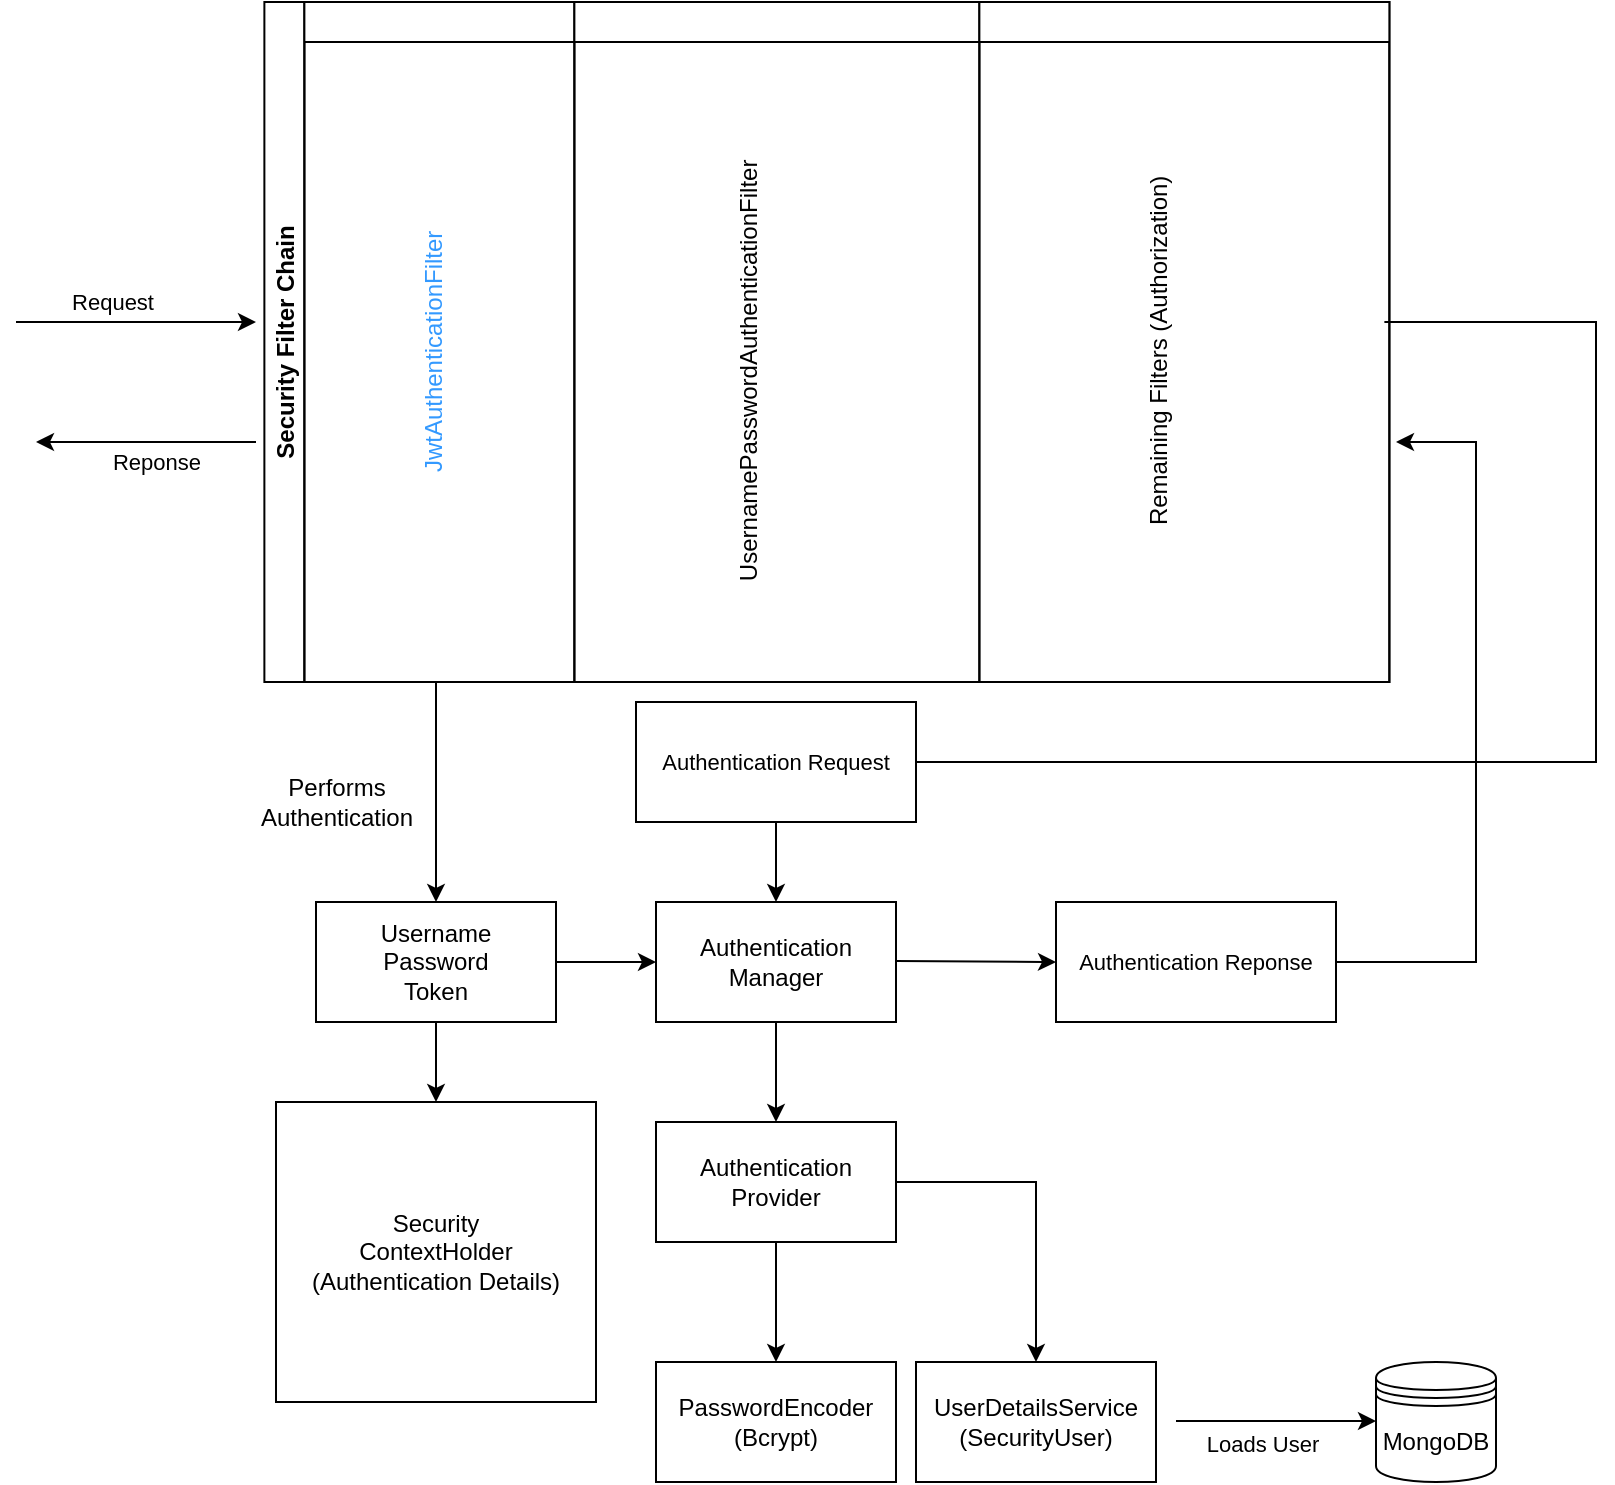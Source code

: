 <mxfile version="24.4.14" type="device">
  <diagram name="Page-1" id="mVvjk6Rp0ko1GjzzDK8i">
    <mxGraphModel dx="1234" dy="1180" grid="1" gridSize="10" guides="1" tooltips="1" connect="1" arrows="1" fold="1" page="1" pageScale="1" pageWidth="827" pageHeight="1169" math="0" shadow="0">
      <root>
        <mxCell id="0" />
        <mxCell id="1" parent="0" />
        <mxCell id="cssk-zQzJQYKFO6r5NDg-1" value="Security Filter Chain" style="swimlane;childLayout=stackLayout;resizeParent=1;resizeParentMax=0;startSize=20;horizontal=0;horizontalStack=1;" vertex="1" parent="1">
          <mxGeometry x="134.19" y="140" width="562.5" height="340" as="geometry" />
        </mxCell>
        <mxCell id="cssk-zQzJQYKFO6r5NDg-2" value="" style="swimlane;startSize=20;" vertex="1" parent="cssk-zQzJQYKFO6r5NDg-1">
          <mxGeometry x="20" width="135" height="340" as="geometry" />
        </mxCell>
        <mxCell id="cssk-zQzJQYKFO6r5NDg-9" value="&lt;font color=&quot;#3399ff&quot;&gt;JwtAuthenticationFilter&lt;/font&gt;" style="text;html=1;align=center;verticalAlign=middle;resizable=0;points=[];autosize=1;strokeColor=none;fillColor=none;rotation=270;" vertex="1" parent="cssk-zQzJQYKFO6r5NDg-2">
          <mxGeometry x="-5" y="160" width="140" height="30" as="geometry" />
        </mxCell>
        <mxCell id="cssk-zQzJQYKFO6r5NDg-3" value="" style="swimlane;startSize=20;" vertex="1" parent="cssk-zQzJQYKFO6r5NDg-1">
          <mxGeometry x="155" width="202.5" height="340" as="geometry" />
        </mxCell>
        <mxCell id="cssk-zQzJQYKFO6r5NDg-14" value="UsernamePasswordAuthenticationFilter" style="text;html=1;align=center;verticalAlign=middle;resizable=0;points=[];autosize=1;strokeColor=none;fillColor=none;rotation=270;" vertex="1" parent="cssk-zQzJQYKFO6r5NDg-3">
          <mxGeometry x="-27.5" y="170" width="230" height="30" as="geometry" />
        </mxCell>
        <mxCell id="cssk-zQzJQYKFO6r5NDg-4" value="" style="swimlane;startSize=20;" vertex="1" parent="cssk-zQzJQYKFO6r5NDg-1">
          <mxGeometry x="357.5" width="205" height="340" as="geometry" />
        </mxCell>
        <mxCell id="cssk-zQzJQYKFO6r5NDg-15" value="Remaining Filters (Authorization)" style="text;html=1;align=center;verticalAlign=middle;resizable=0;points=[];autosize=1;strokeColor=none;fillColor=none;rotation=270;" vertex="1" parent="cssk-zQzJQYKFO6r5NDg-4">
          <mxGeometry x="-10" y="160" width="200" height="30" as="geometry" />
        </mxCell>
        <mxCell id="cssk-zQzJQYKFO6r5NDg-20" value="" style="edgeStyle=none;orthogonalLoop=1;jettySize=auto;html=1;rounded=0;" edge="1" parent="1">
          <mxGeometry width="100" relative="1" as="geometry">
            <mxPoint x="10" y="300" as="sourcePoint" />
            <mxPoint x="130" y="300" as="targetPoint" />
            <Array as="points" />
          </mxGeometry>
        </mxCell>
        <mxCell id="cssk-zQzJQYKFO6r5NDg-21" value="Request" style="edgeLabel;html=1;align=center;verticalAlign=middle;resizable=0;points=[];" vertex="1" connectable="0" parent="cssk-zQzJQYKFO6r5NDg-20">
          <mxGeometry x="-0.2" y="-1" relative="1" as="geometry">
            <mxPoint y="-11" as="offset" />
          </mxGeometry>
        </mxCell>
        <mxCell id="cssk-zQzJQYKFO6r5NDg-22" value="" style="edgeStyle=none;orthogonalLoop=1;jettySize=auto;html=1;rounded=0;" edge="1" parent="1">
          <mxGeometry width="100" relative="1" as="geometry">
            <mxPoint x="130" y="360" as="sourcePoint" />
            <mxPoint x="20" y="360" as="targetPoint" />
            <Array as="points" />
          </mxGeometry>
        </mxCell>
        <mxCell id="cssk-zQzJQYKFO6r5NDg-23" value="Reponse" style="edgeLabel;html=1;align=center;verticalAlign=middle;resizable=0;points=[];" vertex="1" connectable="0" parent="cssk-zQzJQYKFO6r5NDg-22">
          <mxGeometry x="-0.12" y="2" relative="1" as="geometry">
            <mxPoint x="-2" y="8" as="offset" />
          </mxGeometry>
        </mxCell>
        <mxCell id="cssk-zQzJQYKFO6r5NDg-24" value="" style="edgeStyle=none;orthogonalLoop=1;jettySize=auto;html=1;rounded=0;" edge="1" parent="1">
          <mxGeometry width="100" relative="1" as="geometry">
            <mxPoint x="694.19" y="300" as="sourcePoint" />
            <mxPoint x="440" y="520" as="targetPoint" />
            <Array as="points">
              <mxPoint x="800" y="300" />
              <mxPoint x="800" y="520" />
            </Array>
          </mxGeometry>
        </mxCell>
        <mxCell id="cssk-zQzJQYKFO6r5NDg-26" value="&lt;span style=&quot;font-size: 11px; text-wrap: nowrap; background-color: rgb(255, 255, 255);&quot;&gt;Authentication Request&lt;/span&gt;" style="whiteSpace=wrap;html=1;" vertex="1" parent="1">
          <mxGeometry x="320" y="490" width="140" height="60" as="geometry" />
        </mxCell>
        <mxCell id="cssk-zQzJQYKFO6r5NDg-29" value="Authentication&lt;div&gt;Manager&lt;/div&gt;" style="whiteSpace=wrap;html=1;" vertex="1" parent="1">
          <mxGeometry x="330" y="590" width="120" height="60" as="geometry" />
        </mxCell>
        <mxCell id="cssk-zQzJQYKFO6r5NDg-31" value="" style="edgeStyle=none;orthogonalLoop=1;jettySize=auto;html=1;rounded=0;exitX=0.5;exitY=1;exitDx=0;exitDy=0;entryX=0.5;entryY=0;entryDx=0;entryDy=0;" edge="1" parent="1" source="cssk-zQzJQYKFO6r5NDg-26" target="cssk-zQzJQYKFO6r5NDg-29">
          <mxGeometry width="100" relative="1" as="geometry">
            <mxPoint x="340" y="570" as="sourcePoint" />
            <mxPoint x="440" y="570" as="targetPoint" />
            <Array as="points" />
          </mxGeometry>
        </mxCell>
        <mxCell id="cssk-zQzJQYKFO6r5NDg-32" value="" style="edgeStyle=none;orthogonalLoop=1;jettySize=auto;html=1;rounded=0;" edge="1" parent="1">
          <mxGeometry width="100" relative="1" as="geometry">
            <mxPoint x="450" y="619.5" as="sourcePoint" />
            <mxPoint x="530" y="620" as="targetPoint" />
            <Array as="points" />
          </mxGeometry>
        </mxCell>
        <mxCell id="cssk-zQzJQYKFO6r5NDg-33" value="&lt;span style=&quot;font-size: 11px; text-wrap: nowrap; background-color: rgb(255, 255, 255);&quot;&gt;Authentication Reponse&lt;/span&gt;" style="whiteSpace=wrap;html=1;" vertex="1" parent="1">
          <mxGeometry x="530" y="590" width="140" height="60" as="geometry" />
        </mxCell>
        <mxCell id="cssk-zQzJQYKFO6r5NDg-34" value="" style="edgeStyle=none;orthogonalLoop=1;jettySize=auto;html=1;rounded=0;exitX=1;exitY=0.5;exitDx=0;exitDy=0;" edge="1" parent="1" source="cssk-zQzJQYKFO6r5NDg-33">
          <mxGeometry width="100" relative="1" as="geometry">
            <mxPoint x="640" y="610" as="sourcePoint" />
            <mxPoint x="700" y="360" as="targetPoint" />
            <Array as="points">
              <mxPoint x="740" y="620" />
              <mxPoint x="740" y="360" />
            </Array>
          </mxGeometry>
        </mxCell>
        <mxCell id="cssk-zQzJQYKFO6r5NDg-36" value="" style="edgeStyle=none;orthogonalLoop=1;jettySize=auto;html=1;rounded=0;exitX=0.5;exitY=1;exitDx=0;exitDy=0;" edge="1" parent="1" source="cssk-zQzJQYKFO6r5NDg-29">
          <mxGeometry width="100" relative="1" as="geometry">
            <mxPoint x="360" y="700" as="sourcePoint" />
            <mxPoint x="390" y="700" as="targetPoint" />
            <Array as="points" />
          </mxGeometry>
        </mxCell>
        <mxCell id="cssk-zQzJQYKFO6r5NDg-37" value="Authentication&lt;div&gt;Provider&lt;/div&gt;" style="whiteSpace=wrap;html=1;" vertex="1" parent="1">
          <mxGeometry x="330" y="700" width="120" height="60" as="geometry" />
        </mxCell>
        <mxCell id="cssk-zQzJQYKFO6r5NDg-40" value="PasswordEncoder&lt;div&gt;(Bcrypt)&lt;/div&gt;" style="whiteSpace=wrap;html=1;" vertex="1" parent="1">
          <mxGeometry x="330" y="820" width="120" height="60" as="geometry" />
        </mxCell>
        <mxCell id="cssk-zQzJQYKFO6r5NDg-41" value="" style="edgeStyle=none;orthogonalLoop=1;jettySize=auto;html=1;rounded=0;exitX=0.5;exitY=1;exitDx=0;exitDy=0;entryX=0.5;entryY=0;entryDx=0;entryDy=0;" edge="1" parent="1" source="cssk-zQzJQYKFO6r5NDg-37" target="cssk-zQzJQYKFO6r5NDg-40">
          <mxGeometry width="100" relative="1" as="geometry">
            <mxPoint x="350" y="790" as="sourcePoint" />
            <mxPoint x="450" y="790" as="targetPoint" />
            <Array as="points" />
          </mxGeometry>
        </mxCell>
        <mxCell id="cssk-zQzJQYKFO6r5NDg-42" value="" style="edgeStyle=none;orthogonalLoop=1;jettySize=auto;html=1;rounded=0;exitX=1;exitY=0.5;exitDx=0;exitDy=0;" edge="1" parent="1" source="cssk-zQzJQYKFO6r5NDg-37">
          <mxGeometry width="100" relative="1" as="geometry">
            <mxPoint x="400" y="770" as="sourcePoint" />
            <mxPoint x="520" y="820" as="targetPoint" />
            <Array as="points">
              <mxPoint x="520" y="730" />
            </Array>
          </mxGeometry>
        </mxCell>
        <mxCell id="cssk-zQzJQYKFO6r5NDg-43" value="UserDetailsService&lt;div&gt;(SecurityUser)&lt;/div&gt;" style="whiteSpace=wrap;html=1;" vertex="1" parent="1">
          <mxGeometry x="460" y="820" width="120" height="60" as="geometry" />
        </mxCell>
        <mxCell id="cssk-zQzJQYKFO6r5NDg-44" value="" style="edgeStyle=none;orthogonalLoop=1;jettySize=auto;html=1;rounded=0;" edge="1" parent="1">
          <mxGeometry width="100" relative="1" as="geometry">
            <mxPoint x="590" y="849.5" as="sourcePoint" />
            <mxPoint x="690" y="849.5" as="targetPoint" />
            <Array as="points" />
          </mxGeometry>
        </mxCell>
        <mxCell id="cssk-zQzJQYKFO6r5NDg-45" value="Loads User" style="edgeLabel;html=1;align=center;verticalAlign=middle;resizable=0;points=[];" vertex="1" connectable="0" parent="cssk-zQzJQYKFO6r5NDg-44">
          <mxGeometry x="-0.14" y="-3" relative="1" as="geometry">
            <mxPoint y="8" as="offset" />
          </mxGeometry>
        </mxCell>
        <mxCell id="cssk-zQzJQYKFO6r5NDg-46" value="MongoDB" style="shape=datastore;whiteSpace=wrap;html=1;" vertex="1" parent="1">
          <mxGeometry x="690" y="820" width="60" height="60" as="geometry" />
        </mxCell>
        <mxCell id="cssk-zQzJQYKFO6r5NDg-47" value="" style="edgeStyle=none;orthogonalLoop=1;jettySize=auto;html=1;rounded=0;entryX=0.5;entryY=0;entryDx=0;entryDy=0;" edge="1" parent="1" target="cssk-zQzJQYKFO6r5NDg-48">
          <mxGeometry width="100" relative="1" as="geometry">
            <mxPoint x="220" y="480" as="sourcePoint" />
            <mxPoint x="222" y="580" as="targetPoint" />
            <Array as="points" />
          </mxGeometry>
        </mxCell>
        <mxCell id="cssk-zQzJQYKFO6r5NDg-50" value="" style="edgeStyle=orthogonalEdgeStyle;rounded=0;orthogonalLoop=1;jettySize=auto;html=1;" edge="1" parent="1" source="cssk-zQzJQYKFO6r5NDg-48" target="cssk-zQzJQYKFO6r5NDg-29">
          <mxGeometry relative="1" as="geometry" />
        </mxCell>
        <mxCell id="cssk-zQzJQYKFO6r5NDg-53" value="" style="edgeStyle=orthogonalEdgeStyle;rounded=0;orthogonalLoop=1;jettySize=auto;html=1;" edge="1" parent="1" source="cssk-zQzJQYKFO6r5NDg-48" target="cssk-zQzJQYKFO6r5NDg-51">
          <mxGeometry relative="1" as="geometry" />
        </mxCell>
        <mxCell id="cssk-zQzJQYKFO6r5NDg-48" value="Username&lt;div&gt;Password&lt;/div&gt;&lt;div&gt;Token&lt;/div&gt;" style="whiteSpace=wrap;html=1;" vertex="1" parent="1">
          <mxGeometry x="160" y="590" width="120" height="60" as="geometry" />
        </mxCell>
        <mxCell id="cssk-zQzJQYKFO6r5NDg-49" value="Performs&lt;div&gt;Authentication&lt;/div&gt;" style="text;html=1;align=center;verticalAlign=middle;resizable=0;points=[];autosize=1;strokeColor=none;fillColor=none;" vertex="1" parent="1">
          <mxGeometry x="120" y="520" width="100" height="40" as="geometry" />
        </mxCell>
        <mxCell id="cssk-zQzJQYKFO6r5NDg-51" value="Security&lt;div&gt;ContextHolder&lt;/div&gt;&lt;div&gt;(Authentication Details)&lt;/div&gt;" style="whiteSpace=wrap;html=1;" vertex="1" parent="1">
          <mxGeometry x="140" y="690" width="160" height="150" as="geometry" />
        </mxCell>
      </root>
    </mxGraphModel>
  </diagram>
</mxfile>
